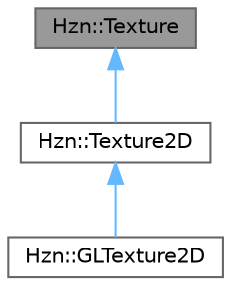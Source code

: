 digraph "Hzn::Texture"
{
 // LATEX_PDF_SIZE
  bgcolor="transparent";
  edge [fontname=Helvetica,fontsize=10,labelfontname=Helvetica,labelfontsize=10];
  node [fontname=Helvetica,fontsize=10,shape=box,height=0.2,width=0.4];
  Node1 [label="Hzn::Texture",height=0.2,width=0.4,color="gray40", fillcolor="grey60", style="filled", fontcolor="black",tooltip="Abstract class for Textures."];
  Node1 -> Node2 [dir="back",color="steelblue1",style="solid"];
  Node2 [label="Hzn::Texture2D",height=0.2,width=0.4,color="gray40", fillcolor="white", style="filled",URL="$class_hzn_1_1_texture2_d.html",tooltip="Represents 2D Textures."];
  Node2 -> Node3 [dir="back",color="steelblue1",style="solid"];
  Node3 [label="Hzn::GLTexture2D",height=0.2,width=0.4,color="gray40", fillcolor="white", style="filled",URL="$class_hzn_1_1_g_l_texture2_d.html",tooltip=" "];
}
